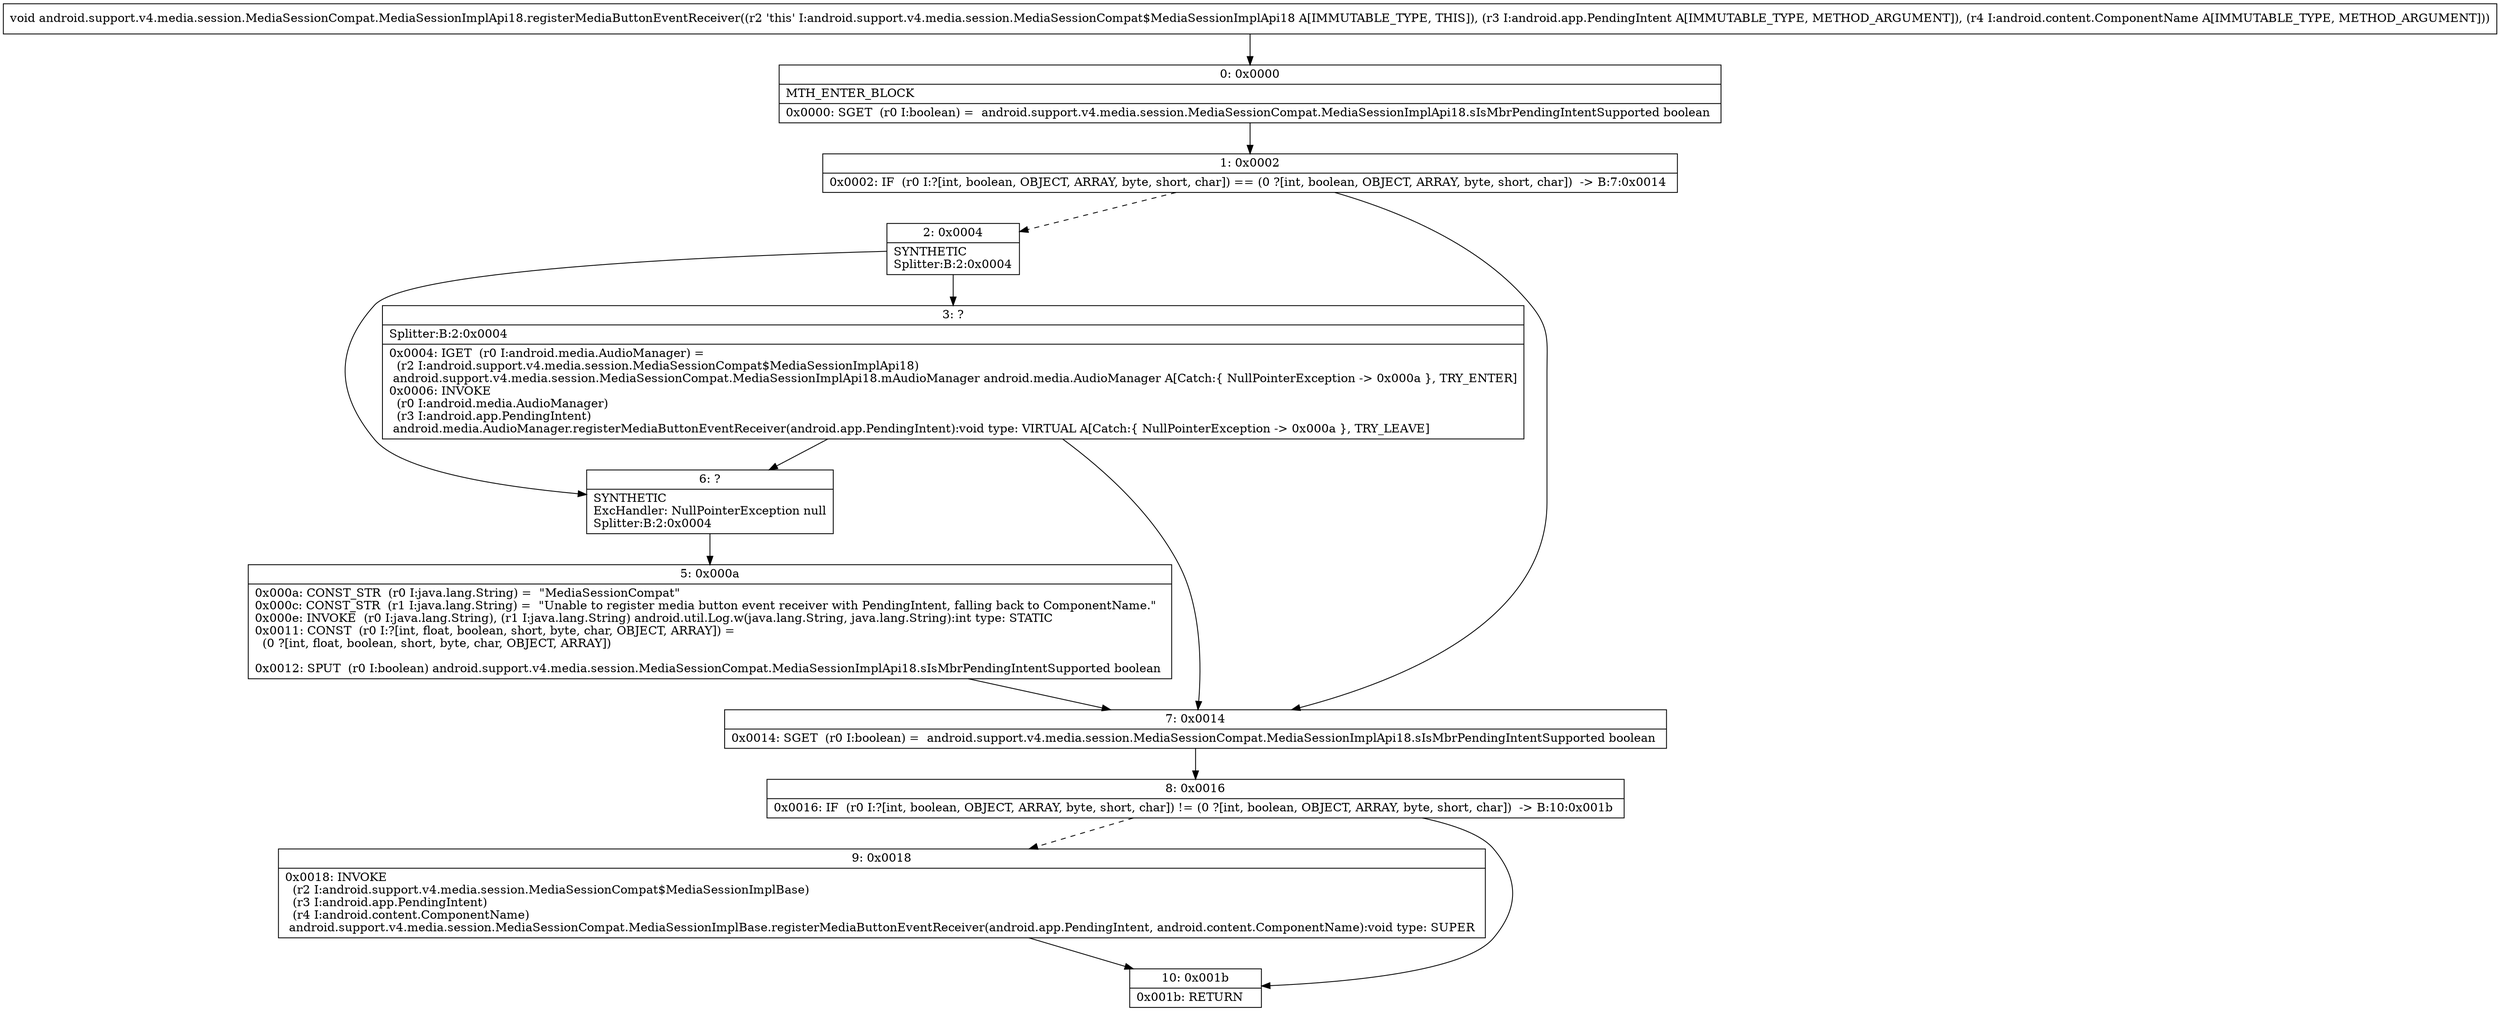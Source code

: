 digraph "CFG forandroid.support.v4.media.session.MediaSessionCompat.MediaSessionImplApi18.registerMediaButtonEventReceiver(Landroid\/app\/PendingIntent;Landroid\/content\/ComponentName;)V" {
Node_0 [shape=record,label="{0\:\ 0x0000|MTH_ENTER_BLOCK\l|0x0000: SGET  (r0 I:boolean) =  android.support.v4.media.session.MediaSessionCompat.MediaSessionImplApi18.sIsMbrPendingIntentSupported boolean \l}"];
Node_1 [shape=record,label="{1\:\ 0x0002|0x0002: IF  (r0 I:?[int, boolean, OBJECT, ARRAY, byte, short, char]) == (0 ?[int, boolean, OBJECT, ARRAY, byte, short, char])  \-\> B:7:0x0014 \l}"];
Node_2 [shape=record,label="{2\:\ 0x0004|SYNTHETIC\lSplitter:B:2:0x0004\l}"];
Node_3 [shape=record,label="{3\:\ ?|Splitter:B:2:0x0004\l|0x0004: IGET  (r0 I:android.media.AudioManager) = \l  (r2 I:android.support.v4.media.session.MediaSessionCompat$MediaSessionImplApi18)\l android.support.v4.media.session.MediaSessionCompat.MediaSessionImplApi18.mAudioManager android.media.AudioManager A[Catch:\{ NullPointerException \-\> 0x000a \}, TRY_ENTER]\l0x0006: INVOKE  \l  (r0 I:android.media.AudioManager)\l  (r3 I:android.app.PendingIntent)\l android.media.AudioManager.registerMediaButtonEventReceiver(android.app.PendingIntent):void type: VIRTUAL A[Catch:\{ NullPointerException \-\> 0x000a \}, TRY_LEAVE]\l}"];
Node_5 [shape=record,label="{5\:\ 0x000a|0x000a: CONST_STR  (r0 I:java.lang.String) =  \"MediaSessionCompat\" \l0x000c: CONST_STR  (r1 I:java.lang.String) =  \"Unable to register media button event receiver with PendingIntent, falling back to ComponentName.\" \l0x000e: INVOKE  (r0 I:java.lang.String), (r1 I:java.lang.String) android.util.Log.w(java.lang.String, java.lang.String):int type: STATIC \l0x0011: CONST  (r0 I:?[int, float, boolean, short, byte, char, OBJECT, ARRAY]) = \l  (0 ?[int, float, boolean, short, byte, char, OBJECT, ARRAY])\l \l0x0012: SPUT  (r0 I:boolean) android.support.v4.media.session.MediaSessionCompat.MediaSessionImplApi18.sIsMbrPendingIntentSupported boolean \l}"];
Node_6 [shape=record,label="{6\:\ ?|SYNTHETIC\lExcHandler: NullPointerException null\lSplitter:B:2:0x0004\l}"];
Node_7 [shape=record,label="{7\:\ 0x0014|0x0014: SGET  (r0 I:boolean) =  android.support.v4.media.session.MediaSessionCompat.MediaSessionImplApi18.sIsMbrPendingIntentSupported boolean \l}"];
Node_8 [shape=record,label="{8\:\ 0x0016|0x0016: IF  (r0 I:?[int, boolean, OBJECT, ARRAY, byte, short, char]) != (0 ?[int, boolean, OBJECT, ARRAY, byte, short, char])  \-\> B:10:0x001b \l}"];
Node_9 [shape=record,label="{9\:\ 0x0018|0x0018: INVOKE  \l  (r2 I:android.support.v4.media.session.MediaSessionCompat$MediaSessionImplBase)\l  (r3 I:android.app.PendingIntent)\l  (r4 I:android.content.ComponentName)\l android.support.v4.media.session.MediaSessionCompat.MediaSessionImplBase.registerMediaButtonEventReceiver(android.app.PendingIntent, android.content.ComponentName):void type: SUPER \l}"];
Node_10 [shape=record,label="{10\:\ 0x001b|0x001b: RETURN   \l}"];
MethodNode[shape=record,label="{void android.support.v4.media.session.MediaSessionCompat.MediaSessionImplApi18.registerMediaButtonEventReceiver((r2 'this' I:android.support.v4.media.session.MediaSessionCompat$MediaSessionImplApi18 A[IMMUTABLE_TYPE, THIS]), (r3 I:android.app.PendingIntent A[IMMUTABLE_TYPE, METHOD_ARGUMENT]), (r4 I:android.content.ComponentName A[IMMUTABLE_TYPE, METHOD_ARGUMENT])) }"];
MethodNode -> Node_0;
Node_0 -> Node_1;
Node_1 -> Node_2[style=dashed];
Node_1 -> Node_7;
Node_2 -> Node_3;
Node_2 -> Node_6;
Node_3 -> Node_6;
Node_3 -> Node_7;
Node_5 -> Node_7;
Node_6 -> Node_5;
Node_7 -> Node_8;
Node_8 -> Node_9[style=dashed];
Node_8 -> Node_10;
Node_9 -> Node_10;
}


